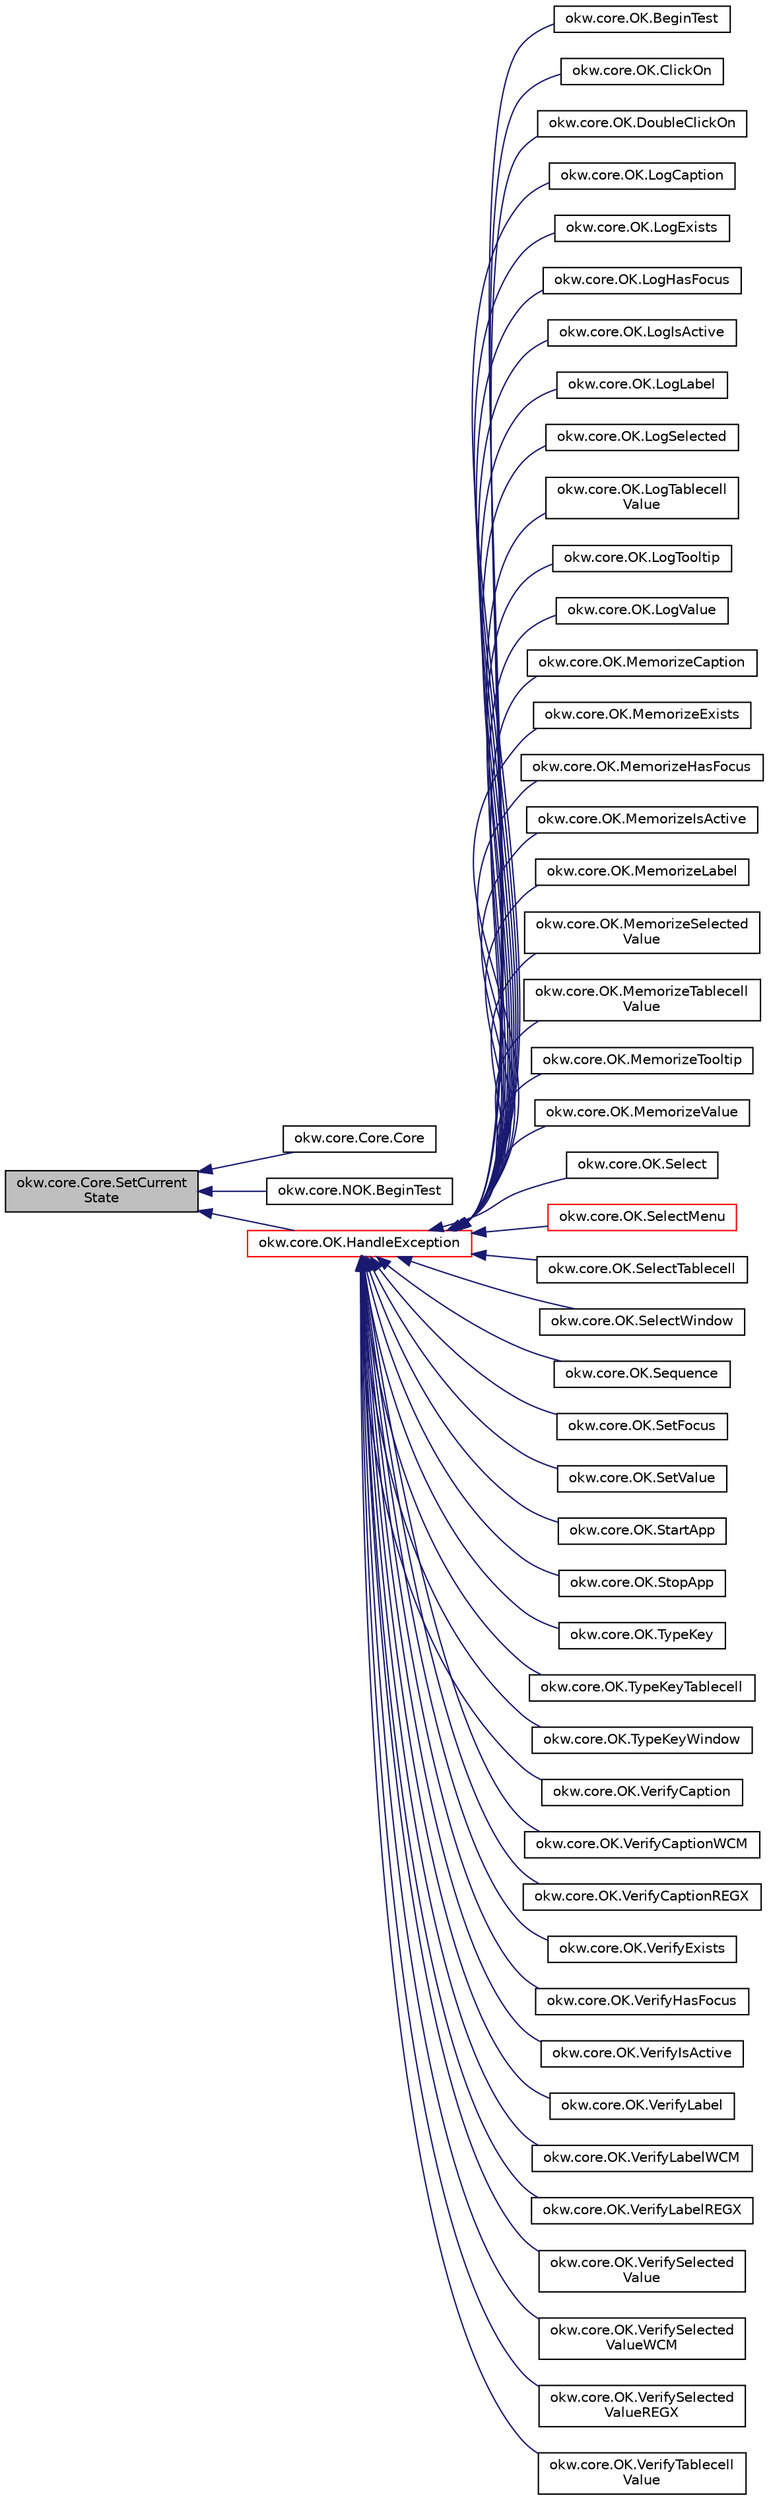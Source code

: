digraph "okw.core.Core.SetCurrentState"
{
 // INTERACTIVE_SVG=YES
  edge [fontname="Helvetica",fontsize="10",labelfontname="Helvetica",labelfontsize="10"];
  node [fontname="Helvetica",fontsize="10",shape=record];
  rankdir="LR";
  Node239 [label="okw.core.Core.SetCurrent\lState",height=0.2,width=0.4,color="black", fillcolor="grey75", style="filled", fontcolor="black"];
  Node239 -> Node240 [dir="back",color="midnightblue",fontsize="10",style="solid",fontname="Helvetica"];
  Node240 [label="okw.core.Core.Core",height=0.2,width=0.4,color="black", fillcolor="white", style="filled",URL="$classokw_1_1core_1_1_core.html#a7f67744c156b494c2e932412efaa0e07",tooltip="OKW-Konstuktor: Setzt den Default-Zustand auf OKW.OK. "];
  Node239 -> Node241 [dir="back",color="midnightblue",fontsize="10",style="solid",fontname="Helvetica"];
  Node241 [label="okw.core.NOK.BeginTest",height=0.2,width=0.4,color="black", fillcolor="white", style="filled",URL="$classokw_1_1core_1_1_n_o_k.html#a62d1765ea311e440d678cb57ca9dd2c2",tooltip="Markiert den Anfang eines neuen Testfalls. "];
  Node239 -> Node242 [dir="back",color="midnightblue",fontsize="10",style="solid",fontname="Helvetica"];
  Node242 [label="okw.core.OK.HandleException",height=0.2,width=0.4,color="red", fillcolor="white", style="filled",URL="$classokw_1_1core_1_1_o_k.html#a1d020010a639b1aba44f93f4d046611d",tooltip="Zentrale Exception-Behandlung. "];
  Node242 -> Node243 [dir="back",color="midnightblue",fontsize="10",style="solid",fontname="Helvetica"];
  Node243 [label="okw.core.OK.BeginTest",height=0.2,width=0.4,color="black", fillcolor="white", style="filled",URL="$classokw_1_1core_1_1_o_k.html#a594d5a3518a401240bc1868f5883a393",tooltip="Markiert den Anfang eines neuen Testfalls. "];
  Node242 -> Node244 [dir="back",color="midnightblue",fontsize="10",style="solid",fontname="Helvetica"];
  Node244 [label="okw.core.OK.ClickOn",height=0.2,width=0.4,color="black", fillcolor="white", style="filled",URL="$classokw_1_1core_1_1_o_k.html#a1a4fcce79cac7386f04495383d2985b3",tooltip="Klickt auf das gegebene Objekt. "];
  Node242 -> Node245 [dir="back",color="midnightblue",fontsize="10",style="solid",fontname="Helvetica"];
  Node245 [label="okw.core.OK.DoubleClickOn",height=0.2,width=0.4,color="black", fillcolor="white", style="filled",URL="$classokw_1_1core_1_1_o_k.html#a3e40c302aa78cb83aa1fcfd0dafa24b0",tooltip="Klickt auf das gegebene Objekt. "];
  Node242 -> Node246 [dir="back",color="midnightblue",fontsize="10",style="solid",fontname="Helvetica"];
  Node246 [label="okw.core.OK.LogCaption",height=0.2,width=0.4,color="black", fillcolor="white", style="filled",URL="$classokw_1_1core_1_1_o_k.html#a2469f6149bc2c4540c48edd8facbb5c0",tooltip="Keine Beschreibung zu \"LogCaption\" verfügbar. "];
  Node242 -> Node247 [dir="back",color="midnightblue",fontsize="10",style="solid",fontname="Helvetica"];
  Node247 [label="okw.core.OK.LogExists",height=0.2,width=0.4,color="black", fillcolor="white", style="filled",URL="$classokw_1_1core_1_1_o_k.html#ac20bd936e2181f94529469c6fc130238",tooltip="Protokolliert, ob das gegebene Objekt existiert. "];
  Node242 -> Node248 [dir="back",color="midnightblue",fontsize="10",style="solid",fontname="Helvetica"];
  Node248 [label="okw.core.OK.LogHasFocus",height=0.2,width=0.4,color="black", fillcolor="white", style="filled",URL="$classokw_1_1core_1_1_o_k.html#a1b8a5a3d583ffabc0063632ab9d981cf",tooltip="Dokumentiert den Fokus-Status des gegebenen Objekts. "];
  Node242 -> Node249 [dir="back",color="midnightblue",fontsize="10",style="solid",fontname="Helvetica"];
  Node249 [label="okw.core.OK.LogIsActive",height=0.2,width=0.4,color="black", fillcolor="white", style="filled",URL="$classokw_1_1core_1_1_o_k.html#ae44a6c32e26a7f93dd5c9f7b5765ee0d",tooltip="Dokumentiert den Status des gegebenen Objekts. "];
  Node242 -> Node250 [dir="back",color="midnightblue",fontsize="10",style="solid",fontname="Helvetica"];
  Node250 [label="okw.core.OK.LogLabel",height=0.2,width=0.4,color="black", fillcolor="white", style="filled",URL="$classokw_1_1core_1_1_o_k.html#a5ca2a918fc575095dd00d15e65f1491c",tooltip="Keine Beschreibung zu \"LogLabel\" verfügbar. "];
  Node242 -> Node251 [dir="back",color="midnightblue",fontsize="10",style="solid",fontname="Helvetica"];
  Node251 [label="okw.core.OK.LogSelected",height=0.2,width=0.4,color="black", fillcolor="white", style="filled",URL="$classokw_1_1core_1_1_o_k.html#af480aabf37fd55561892d9effcdaf182",tooltip="Dokumentiert den markierten Text des gegebenen Objekts. "];
  Node242 -> Node252 [dir="back",color="midnightblue",fontsize="10",style="solid",fontname="Helvetica"];
  Node252 [label="okw.core.OK.LogTablecell\lValue",height=0.2,width=0.4,color="black", fillcolor="white", style="filled",URL="$classokw_1_1core_1_1_o_k.html#a7c6a02d1f58952de8cc3591379cdfbe3",tooltip="Dokumentiert den Wert der ausgewählten Zelle. "];
  Node242 -> Node253 [dir="back",color="midnightblue",fontsize="10",style="solid",fontname="Helvetica"];
  Node253 [label="okw.core.OK.LogTooltip",height=0.2,width=0.4,color="black", fillcolor="white", style="filled",URL="$classokw_1_1core_1_1_o_k.html#a170fa2f1a3bd1fa9f00fc160c48e76c2",tooltip="Dokumentiert die Kurzinfo zu einem Werkzeug des gegebenen Objekts. "];
  Node242 -> Node254 [dir="back",color="midnightblue",fontsize="10",style="solid",fontname="Helvetica"];
  Node254 [label="okw.core.OK.LogValue",height=0.2,width=0.4,color="black", fillcolor="white", style="filled",URL="$classokw_1_1core_1_1_o_k.html#ad13df6f48f816f5d075efe045907527d",tooltip="Dokumentiert den Standartwert eines Objekts. "];
  Node242 -> Node255 [dir="back",color="midnightblue",fontsize="10",style="solid",fontname="Helvetica"];
  Node255 [label="okw.core.OK.MemorizeCaption",height=0.2,width=0.4,color="black", fillcolor="white", style="filled",URL="$classokw_1_1core_1_1_o_k.html#ac2a9670eced42eb1621f02ce9846efd6",tooltip="Keine Beschreibung zu \"MemorizeCaption\" verfügbar. "];
  Node242 -> Node256 [dir="back",color="midnightblue",fontsize="10",style="solid",fontname="Helvetica"];
  Node256 [label="okw.core.OK.MemorizeExists",height=0.2,width=0.4,color="black", fillcolor="white", style="filled",URL="$classokw_1_1core_1_1_o_k.html#a65b799153c180a18d5e2fc80b962ac30",tooltip="Merkt sich den aktuell existierenden Zustand des Objekts. "];
  Node242 -> Node257 [dir="back",color="midnightblue",fontsize="10",style="solid",fontname="Helvetica"];
  Node257 [label="okw.core.OK.MemorizeHasFocus",height=0.2,width=0.4,color="black", fillcolor="white", style="filled",URL="$classokw_1_1core_1_1_o_k.html#a0a62a96361ec2981759aa19b215134dd",tooltip="Keine Beschreibung zu \"MemorizeHasFocus\" verfügbar. "];
  Node242 -> Node258 [dir="back",color="midnightblue",fontsize="10",style="solid",fontname="Helvetica"];
  Node258 [label="okw.core.OK.MemorizeIsActive",height=0.2,width=0.4,color="black", fillcolor="white", style="filled",URL="$classokw_1_1core_1_1_o_k.html#a0b58eccf5013608aa117756dd5f0a5d6",tooltip="Merkt sich den Zustand des gegebenen Objekts. "];
  Node242 -> Node259 [dir="back",color="midnightblue",fontsize="10",style="solid",fontname="Helvetica"];
  Node259 [label="okw.core.OK.MemorizeLabel",height=0.2,width=0.4,color="black", fillcolor="white", style="filled",URL="$classokw_1_1core_1_1_o_k.html#abf2d3b0ea27ab824c3392235e9762d2c",tooltip="Keine Beschreibung zu \"MemorizeLabel\" verfügbar. "];
  Node242 -> Node260 [dir="back",color="midnightblue",fontsize="10",style="solid",fontname="Helvetica"];
  Node260 [label="okw.core.OK.MemorizeSelected\lValue",height=0.2,width=0.4,color="black", fillcolor="white", style="filled",URL="$classokw_1_1core_1_1_o_k.html#a31a33ee47ccd711eef129564c0cc171d",tooltip="Keine Beschreibung zu \"MemorizeSelectedValue\" verfügbar. "];
  Node242 -> Node261 [dir="back",color="midnightblue",fontsize="10",style="solid",fontname="Helvetica"];
  Node261 [label="okw.core.OK.MemorizeTablecell\lValue",height=0.2,width=0.4,color="black", fillcolor="white", style="filled",URL="$classokw_1_1core_1_1_o_k.html#abb2a76e85290552da0391746609d9303",tooltip="Merkt sich den Wert der gegebenen Zelle in der Tabelle. throws Exception "];
  Node242 -> Node262 [dir="back",color="midnightblue",fontsize="10",style="solid",fontname="Helvetica"];
  Node262 [label="okw.core.OK.MemorizeTooltip",height=0.2,width=0.4,color="black", fillcolor="white", style="filled",URL="$classokw_1_1core_1_1_o_k.html#a7ec0d0c4a0f507cb107c2d3cbec2c4af",tooltip="Dokumentiert den Tooltip-Text (Kurzinformation) des gegebenen Objekts. "];
  Node242 -> Node263 [dir="back",color="midnightblue",fontsize="10",style="solid",fontname="Helvetica"];
  Node263 [label="okw.core.OK.MemorizeValue",height=0.2,width=0.4,color="black", fillcolor="white", style="filled",URL="$classokw_1_1core_1_1_o_k.html#aff28467a54fa4cacaf859a83a0f6c552",tooltip="Merkt sich den Standartwert eines Objekts. "];
  Node242 -> Node264 [dir="back",color="midnightblue",fontsize="10",style="solid",fontname="Helvetica"];
  Node264 [label="okw.core.OK.Select",height=0.2,width=0.4,color="black", fillcolor="white", style="filled",URL="$classokw_1_1core_1_1_o_k.html#a7ee0b387364c0c188f94099f14f2da43",tooltip="Auswahl aller Zeilen einer Liste/Tabelle, welche die gegebenen Daten enthalten. "];
  Node242 -> Node265 [dir="back",color="midnightblue",fontsize="10",style="solid",fontname="Helvetica"];
  Node265 [label="okw.core.OK.SelectMenu",height=0.2,width=0.4,color="red", fillcolor="white", style="filled",URL="$classokw_1_1core_1_1_o_k.html#ae30b70ea446f3a58022a617177d0bcb6",tooltip="Wählt den gegebenen Menü-Eintrag aus. "];
  Node242 -> Node267 [dir="back",color="midnightblue",fontsize="10",style="solid",fontname="Helvetica"];
  Node267 [label="okw.core.OK.SelectTablecell",height=0.2,width=0.4,color="black", fillcolor="white", style="filled",URL="$classokw_1_1core_1_1_o_k.html#a0cbda1e1d604b0b988296c48835300cc",tooltip="Wählt die gegebene Tabellenzelle aus. "];
  Node242 -> Node268 [dir="back",color="midnightblue",fontsize="10",style="solid",fontname="Helvetica"];
  Node268 [label="okw.core.OK.SelectWindow",height=0.2,width=0.4,color="black", fillcolor="white", style="filled",URL="$classokw_1_1core_1_1_o_k.html#a4609a2156286fe56e1d4dba1695cd600",tooltip="Setzt den Kontext auf das gegebene Fenster. "];
  Node242 -> Node269 [dir="back",color="midnightblue",fontsize="10",style="solid",fontname="Helvetica"];
  Node269 [label="okw.core.OK.Sequence",height=0.2,width=0.4,color="black", fillcolor="white", style="filled",URL="$classokw_1_1core_1_1_o_k.html#a4ce824499d5b8b9612beff9f5438c6a1",tooltip="Ruft die Sequenz eines Fensters auf. "];
  Node242 -> Node270 [dir="back",color="midnightblue",fontsize="10",style="solid",fontname="Helvetica"];
  Node270 [label="okw.core.OK.SetFocus",height=0.2,width=0.4,color="black", fillcolor="white", style="filled",URL="$classokw_1_1core_1_1_o_k.html#a2ec62170b8430a0ea58e919d8d46a7c0",tooltip="Setzt den Fokus auf das gegebene Fensterobjekt. "];
  Node242 -> Node271 [dir="back",color="midnightblue",fontsize="10",style="solid",fontname="Helvetica"];
  Node271 [label="okw.core.OK.SetValue",height=0.2,width=0.4,color="black", fillcolor="white", style="filled",URL="$classokw_1_1core_1_1_o_k.html#a6af4fe0d34a701aefc8ce67657b3c432",tooltip="Setzt den Wert des gegebenen Fensterobjekts auf den gegebenen Wert. "];
  Node242 -> Node272 [dir="back",color="midnightblue",fontsize="10",style="solid",fontname="Helvetica"];
  Node272 [label="okw.core.OK.StartApp",height=0.2,width=0.4,color="black", fillcolor="white", style="filled",URL="$classokw_1_1core_1_1_o_k.html#a38d47241f9746791eecaf7a45fcabb80",tooltip="Startet die gegebene Anwendung. "];
  Node242 -> Node273 [dir="back",color="midnightblue",fontsize="10",style="solid",fontname="Helvetica"];
  Node273 [label="okw.core.OK.StopApp",height=0.2,width=0.4,color="black", fillcolor="white", style="filled",URL="$classokw_1_1core_1_1_o_k.html#adbb934e4f20a0c451b4720a67c6cf99a",tooltip="Beendet eine gegebene Anwendung. "];
  Node242 -> Node274 [dir="back",color="midnightblue",fontsize="10",style="solid",fontname="Helvetica"];
  Node274 [label="okw.core.OK.TypeKey",height=0.2,width=0.4,color="black", fillcolor="white", style="filled",URL="$classokw_1_1core_1_1_o_k.html#a4600012e7b1fdbedcee36313d0397fd5",tooltip="Tastatureingaben von Daten in das aktive Fensterobjekt. "];
  Node242 -> Node275 [dir="back",color="midnightblue",fontsize="10",style="solid",fontname="Helvetica"];
  Node275 [label="okw.core.OK.TypeKeyTablecell",height=0.2,width=0.4,color="black", fillcolor="white", style="filled",URL="$classokw_1_1core_1_1_o_k.html#afbfb6cebd96c8087190627a4c0d0f7c4",tooltip="Eingabe von Daten in eine gegebene Tabellenzelle über die Tastatur. "];
  Node242 -> Node276 [dir="back",color="midnightblue",fontsize="10",style="solid",fontname="Helvetica"];
  Node276 [label="okw.core.OK.TypeKeyWindow",height=0.2,width=0.4,color="black", fillcolor="white", style="filled",URL="$classokw_1_1core_1_1_o_k.html#ad91da46f1631eed55757d42061543e86",tooltip="Tastatureingabe in ein bestimmtes Fensterobjekt. "];
  Node242 -> Node277 [dir="back",color="midnightblue",fontsize="10",style="solid",fontname="Helvetica"];
  Node277 [label="okw.core.OK.VerifyCaption",height=0.2,width=0.4,color="black", fillcolor="white", style="filled",URL="$classokw_1_1core_1_1_o_k.html#afe1a1b392d59c5ceef93ed6d0cfd2e01",tooltip="Prüft den Standardwert eines Objektes (in den meisten Fällen ist dies der angezeigte Text)..."];
  Node242 -> Node278 [dir="back",color="midnightblue",fontsize="10",style="solid",fontname="Helvetica"];
  Node278 [label="okw.core.OK.VerifyCaptionWCM",height=0.2,width=0.4,color="black", fillcolor="white", style="filled",URL="$classokw_1_1core_1_1_o_k.html#a461f7511030e7975fe983b2509527529",tooltip="Prüft den Standardwert eines Objektes (in den meisten Fällen ist dies der angezeigte Text)..."];
  Node242 -> Node279 [dir="back",color="midnightblue",fontsize="10",style="solid",fontname="Helvetica"];
  Node279 [label="okw.core.OK.VerifyCaptionREGX",height=0.2,width=0.4,color="black", fillcolor="white", style="filled",URL="$classokw_1_1core_1_1_o_k.html#a7b0869a2a6df63be61899963dc35d768",tooltip="Überprüft die Überschrift des Objektes. "];
  Node242 -> Node280 [dir="back",color="midnightblue",fontsize="10",style="solid",fontname="Helvetica"];
  Node280 [label="okw.core.OK.VerifyExists",height=0.2,width=0.4,color="black", fillcolor="white", style="filled",URL="$classokw_1_1core_1_1_o_k.html#a9785853231d70946dcbbfcd44b509c25",tooltip="Prüft, ob das gegebene Objekt existiert. "];
  Node242 -> Node281 [dir="back",color="midnightblue",fontsize="10",style="solid",fontname="Helvetica"];
  Node281 [label="okw.core.OK.VerifyHasFocus",height=0.2,width=0.4,color="black", fillcolor="white", style="filled",URL="$classokw_1_1core_1_1_o_k.html#a4950117cbe9cd2b769ae529bbdc1f897",tooltip="Vergleicht den Fokus-Zustand des gegebenen Objekts mit dem erwarteten Wert. "];
  Node242 -> Node282 [dir="back",color="midnightblue",fontsize="10",style="solid",fontname="Helvetica"];
  Node282 [label="okw.core.OK.VerifyIsActive",height=0.2,width=0.4,color="black", fillcolor="white", style="filled",URL="$classokw_1_1core_1_1_o_k.html#a071aec5319238e209cfc6f1434ea13e8",tooltip="copydoc IOKW_State::VerifyHasFocus(String,String) "];
  Node242 -> Node283 [dir="back",color="midnightblue",fontsize="10",style="solid",fontname="Helvetica"];
  Node283 [label="okw.core.OK.VerifyLabel",height=0.2,width=0.4,color="black", fillcolor="white", style="filled",URL="$classokw_1_1core_1_1_o_k.html#a1bfa8ae24fc44958e4e3c4272c120bb8",tooltip="Überprüft die Beschreibung des Objektes. "];
  Node242 -> Node284 [dir="back",color="midnightblue",fontsize="10",style="solid",fontname="Helvetica"];
  Node284 [label="okw.core.OK.VerifyLabelWCM",height=0.2,width=0.4,color="black", fillcolor="white", style="filled",URL="$classokw_1_1core_1_1_o_k.html#a4187442dc3574358fda8af18cb03f15e",tooltip="Überprüft die Beschreibung des Objektes. "];
  Node242 -> Node285 [dir="back",color="midnightblue",fontsize="10",style="solid",fontname="Helvetica"];
  Node285 [label="okw.core.OK.VerifyLabelREGX",height=0.2,width=0.4,color="black", fillcolor="white", style="filled",URL="$classokw_1_1core_1_1_o_k.html#aeedf0dfdfe514b50ad774eb187a8cc34",tooltip="Überprüft die Überschrift des Objektes. "];
  Node242 -> Node286 [dir="back",color="midnightblue",fontsize="10",style="solid",fontname="Helvetica"];
  Node286 [label="okw.core.OK.VerifySelected\lValue",height=0.2,width=0.4,color="black", fillcolor="white", style="filled",URL="$classokw_1_1core_1_1_o_k.html#a648f371fccab2eded552b69adf164bbd",tooltip="Vergleicht den ausgewählten Wert des gegebenen Listenobjekts mit dem erwarteten Wert. "];
  Node242 -> Node287 [dir="back",color="midnightblue",fontsize="10",style="solid",fontname="Helvetica"];
  Node287 [label="okw.core.OK.VerifySelected\lValueWCM",height=0.2,width=0.4,color="black", fillcolor="white", style="filled",URL="$classokw_1_1core_1_1_o_k.html#a3264319aa4b0bc4ac7b204ae5d6a0a4b"];
  Node242 -> Node288 [dir="back",color="midnightblue",fontsize="10",style="solid",fontname="Helvetica"];
  Node288 [label="okw.core.OK.VerifySelected\lValueREGX",height=0.2,width=0.4,color="black", fillcolor="white", style="filled",URL="$classokw_1_1core_1_1_o_k.html#a53bc3562ca05078ebddbf5af03719d3f"];
  Node242 -> Node289 [dir="back",color="midnightblue",fontsize="10",style="solid",fontname="Helvetica"];
  Node289 [label="okw.core.OK.VerifyTablecell\lValue",height=0.2,width=0.4,color="black", fillcolor="white", style="filled",URL="$classokw_1_1core_1_1_o_k.html#a3548a5a8ddfbf7f84bfe18ba200e1b35",tooltip="Vergleicht den Inhalt der gegebenen Tabellenzelle mit dem erwarteten Wert. "];
}
